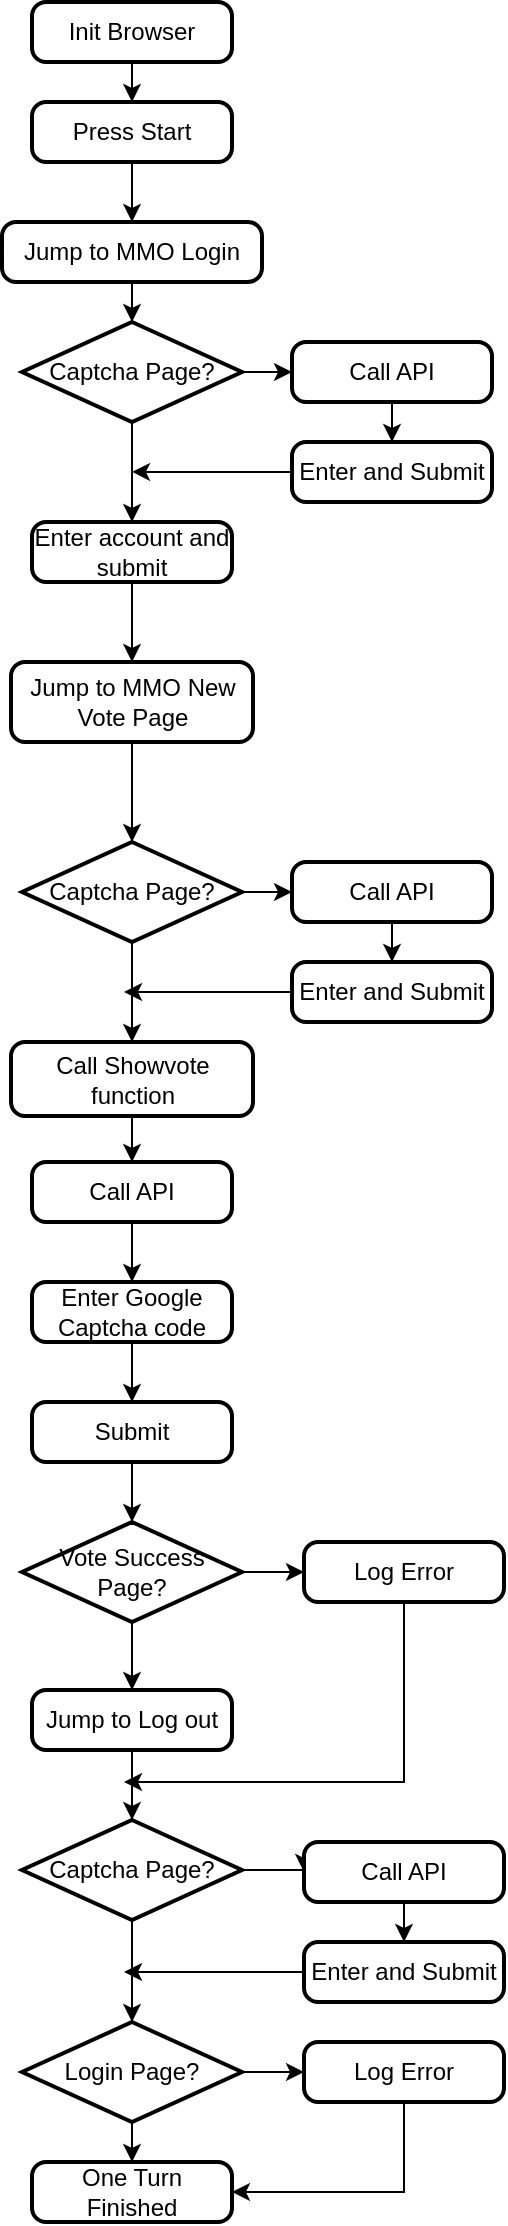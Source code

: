 <mxfile version="20.6.0" type="github">
  <diagram id="C5RBs43oDa-KdzZeNtuy" name="Page-1">
    <mxGraphModel dx="2031" dy="3359" grid="1" gridSize="10" guides="1" tooltips="1" connect="1" arrows="1" fold="1" page="1" pageScale="1" pageWidth="827" pageHeight="1169" math="0" shadow="0">
      <root>
        <mxCell id="WIyWlLk6GJQsqaUBKTNV-0" />
        <mxCell id="WIyWlLk6GJQsqaUBKTNV-1" parent="WIyWlLk6GJQsqaUBKTNV-0" />
        <mxCell id="YACIBhElaQEuO_AgYYL1-11" value="" style="edgeStyle=orthogonalEdgeStyle;rounded=0;orthogonalLoop=1;jettySize=auto;html=1;" parent="WIyWlLk6GJQsqaUBKTNV-1" source="YACIBhElaQEuO_AgYYL1-0" target="YACIBhElaQEuO_AgYYL1-2" edge="1">
          <mxGeometry relative="1" as="geometry" />
        </mxCell>
        <mxCell id="YACIBhElaQEuO_AgYYL1-0" value="Init&amp;nbsp;Browser" style="rounded=1;whiteSpace=wrap;html=1;absoluteArcSize=1;arcSize=14;strokeWidth=2;" parent="WIyWlLk6GJQsqaUBKTNV-1" vertex="1">
          <mxGeometry x="184" y="-2300" width="100" height="30" as="geometry" />
        </mxCell>
        <mxCell id="YACIBhElaQEuO_AgYYL1-15" style="edgeStyle=orthogonalEdgeStyle;rounded=0;orthogonalLoop=1;jettySize=auto;html=1;exitX=0.5;exitY=1;exitDx=0;exitDy=0;entryX=0.5;entryY=0;entryDx=0;entryDy=0;entryPerimeter=0;" parent="WIyWlLk6GJQsqaUBKTNV-1" source="YACIBhElaQEuO_AgYYL1-1" target="YACIBhElaQEuO_AgYYL1-4" edge="1">
          <mxGeometry relative="1" as="geometry" />
        </mxCell>
        <mxCell id="YACIBhElaQEuO_AgYYL1-1" value="Jump&amp;nbsp;to&amp;nbsp;MMO&amp;nbsp;Login" style="rounded=1;whiteSpace=wrap;html=1;absoluteArcSize=1;arcSize=14;strokeWidth=2;" parent="WIyWlLk6GJQsqaUBKTNV-1" vertex="1">
          <mxGeometry x="169" y="-2190" width="130" height="30" as="geometry" />
        </mxCell>
        <mxCell id="YACIBhElaQEuO_AgYYL1-14" style="edgeStyle=orthogonalEdgeStyle;rounded=0;orthogonalLoop=1;jettySize=auto;html=1;exitX=0.5;exitY=1;exitDx=0;exitDy=0;entryX=0.5;entryY=0;entryDx=0;entryDy=0;" parent="WIyWlLk6GJQsqaUBKTNV-1" source="YACIBhElaQEuO_AgYYL1-2" target="YACIBhElaQEuO_AgYYL1-1" edge="1">
          <mxGeometry relative="1" as="geometry" />
        </mxCell>
        <mxCell id="YACIBhElaQEuO_AgYYL1-2" value="Press&amp;nbsp;Start" style="rounded=1;whiteSpace=wrap;html=1;absoluteArcSize=1;arcSize=14;strokeWidth=2;" parent="WIyWlLk6GJQsqaUBKTNV-1" vertex="1">
          <mxGeometry x="184" y="-2250" width="100" height="30" as="geometry" />
        </mxCell>
        <mxCell id="YACIBhElaQEuO_AgYYL1-8" style="edgeStyle=orthogonalEdgeStyle;rounded=0;orthogonalLoop=1;jettySize=auto;html=1;exitX=1;exitY=0.5;exitDx=0;exitDy=0;exitPerimeter=0;" parent="WIyWlLk6GJQsqaUBKTNV-1" source="YACIBhElaQEuO_AgYYL1-4" target="YACIBhElaQEuO_AgYYL1-5" edge="1">
          <mxGeometry relative="1" as="geometry" />
        </mxCell>
        <mxCell id="YACIBhElaQEuO_AgYYL1-9" value="" style="edgeStyle=orthogonalEdgeStyle;rounded=0;orthogonalLoop=1;jettySize=auto;html=1;" parent="WIyWlLk6GJQsqaUBKTNV-1" source="YACIBhElaQEuO_AgYYL1-4" target="YACIBhElaQEuO_AgYYL1-7" edge="1">
          <mxGeometry relative="1" as="geometry" />
        </mxCell>
        <mxCell id="YACIBhElaQEuO_AgYYL1-4" value="Captcha&amp;nbsp;Page?" style="strokeWidth=2;html=1;shape=mxgraph.flowchart.decision;whiteSpace=wrap;" parent="WIyWlLk6GJQsqaUBKTNV-1" vertex="1">
          <mxGeometry x="179" y="-2140" width="110" height="50" as="geometry" />
        </mxCell>
        <mxCell id="YACIBhElaQEuO_AgYYL1-10" value="" style="edgeStyle=orthogonalEdgeStyle;rounded=0;orthogonalLoop=1;jettySize=auto;html=1;" parent="WIyWlLk6GJQsqaUBKTNV-1" source="YACIBhElaQEuO_AgYYL1-5" target="YACIBhElaQEuO_AgYYL1-6" edge="1">
          <mxGeometry relative="1" as="geometry" />
        </mxCell>
        <mxCell id="YACIBhElaQEuO_AgYYL1-5" value="Call API" style="rounded=1;whiteSpace=wrap;html=1;absoluteArcSize=1;arcSize=14;strokeWidth=2;" parent="WIyWlLk6GJQsqaUBKTNV-1" vertex="1">
          <mxGeometry x="314" y="-2130" width="100" height="30" as="geometry" />
        </mxCell>
        <mxCell id="YACIBhElaQEuO_AgYYL1-16" style="edgeStyle=orthogonalEdgeStyle;rounded=0;orthogonalLoop=1;jettySize=auto;html=1;exitX=0;exitY=0.5;exitDx=0;exitDy=0;" parent="WIyWlLk6GJQsqaUBKTNV-1" source="YACIBhElaQEuO_AgYYL1-6" edge="1">
          <mxGeometry relative="1" as="geometry">
            <mxPoint x="234" y="-2065.069" as="targetPoint" />
          </mxGeometry>
        </mxCell>
        <mxCell id="YACIBhElaQEuO_AgYYL1-6" value="Enter and Submit" style="rounded=1;whiteSpace=wrap;html=1;absoluteArcSize=1;arcSize=14;strokeWidth=2;" parent="WIyWlLk6GJQsqaUBKTNV-1" vertex="1">
          <mxGeometry x="314" y="-2080" width="100" height="30" as="geometry" />
        </mxCell>
        <mxCell id="kg2VcP-rL61T63yrzpJs-7" style="edgeStyle=orthogonalEdgeStyle;rounded=0;orthogonalLoop=1;jettySize=auto;html=1;exitX=0.5;exitY=1;exitDx=0;exitDy=0;" edge="1" parent="WIyWlLk6GJQsqaUBKTNV-1" source="YACIBhElaQEuO_AgYYL1-7" target="kg2VcP-rL61T63yrzpJs-0">
          <mxGeometry relative="1" as="geometry" />
        </mxCell>
        <mxCell id="YACIBhElaQEuO_AgYYL1-7" value="Enter account and submit" style="rounded=1;whiteSpace=wrap;html=1;absoluteArcSize=1;arcSize=14;strokeWidth=2;" parent="WIyWlLk6GJQsqaUBKTNV-1" vertex="1">
          <mxGeometry x="184" y="-2040" width="100" height="30" as="geometry" />
        </mxCell>
        <mxCell id="kg2VcP-rL61T63yrzpJs-8" style="edgeStyle=orthogonalEdgeStyle;rounded=0;orthogonalLoop=1;jettySize=auto;html=1;exitX=0.5;exitY=1;exitDx=0;exitDy=0;" edge="1" parent="WIyWlLk6GJQsqaUBKTNV-1" source="kg2VcP-rL61T63yrzpJs-0" target="kg2VcP-rL61T63yrzpJs-1">
          <mxGeometry relative="1" as="geometry" />
        </mxCell>
        <mxCell id="kg2VcP-rL61T63yrzpJs-0" value="Jump&amp;nbsp;to&amp;nbsp;MMO&amp;nbsp;New Vote Page" style="rounded=1;whiteSpace=wrap;html=1;absoluteArcSize=1;arcSize=14;strokeWidth=2;" vertex="1" parent="WIyWlLk6GJQsqaUBKTNV-1">
          <mxGeometry x="173.5" y="-1970" width="121" height="40" as="geometry" />
        </mxCell>
        <mxCell id="kg2VcP-rL61T63yrzpJs-6" style="edgeStyle=orthogonalEdgeStyle;rounded=0;orthogonalLoop=1;jettySize=auto;html=1;exitX=1;exitY=0.5;exitDx=0;exitDy=0;exitPerimeter=0;entryX=0;entryY=0.5;entryDx=0;entryDy=0;" edge="1" parent="WIyWlLk6GJQsqaUBKTNV-1" source="kg2VcP-rL61T63yrzpJs-1" target="kg2VcP-rL61T63yrzpJs-3">
          <mxGeometry relative="1" as="geometry" />
        </mxCell>
        <mxCell id="kg2VcP-rL61T63yrzpJs-11" style="edgeStyle=orthogonalEdgeStyle;rounded=0;orthogonalLoop=1;jettySize=auto;html=1;entryX=0.5;entryY=0;entryDx=0;entryDy=0;" edge="1" parent="WIyWlLk6GJQsqaUBKTNV-1" source="kg2VcP-rL61T63yrzpJs-1" target="kg2VcP-rL61T63yrzpJs-9">
          <mxGeometry relative="1" as="geometry" />
        </mxCell>
        <mxCell id="kg2VcP-rL61T63yrzpJs-1" value="Captcha&amp;nbsp;Page?" style="strokeWidth=2;html=1;shape=mxgraph.flowchart.decision;whiteSpace=wrap;" vertex="1" parent="WIyWlLk6GJQsqaUBKTNV-1">
          <mxGeometry x="179" y="-1880" width="110" height="50" as="geometry" />
        </mxCell>
        <mxCell id="kg2VcP-rL61T63yrzpJs-2" value="" style="edgeStyle=orthogonalEdgeStyle;rounded=0;orthogonalLoop=1;jettySize=auto;html=1;" edge="1" parent="WIyWlLk6GJQsqaUBKTNV-1" source="kg2VcP-rL61T63yrzpJs-3" target="kg2VcP-rL61T63yrzpJs-4">
          <mxGeometry relative="1" as="geometry" />
        </mxCell>
        <mxCell id="kg2VcP-rL61T63yrzpJs-3" value="Call API" style="rounded=1;whiteSpace=wrap;html=1;absoluteArcSize=1;arcSize=14;strokeWidth=2;" vertex="1" parent="WIyWlLk6GJQsqaUBKTNV-1">
          <mxGeometry x="314" y="-1870" width="100" height="30" as="geometry" />
        </mxCell>
        <mxCell id="kg2VcP-rL61T63yrzpJs-12" style="edgeStyle=orthogonalEdgeStyle;rounded=0;orthogonalLoop=1;jettySize=auto;html=1;exitX=0;exitY=0.5;exitDx=0;exitDy=0;" edge="1" parent="WIyWlLk6GJQsqaUBKTNV-1" source="kg2VcP-rL61T63yrzpJs-4">
          <mxGeometry relative="1" as="geometry">
            <mxPoint x="230" y="-1805" as="targetPoint" />
          </mxGeometry>
        </mxCell>
        <mxCell id="kg2VcP-rL61T63yrzpJs-4" value="Enter and Submit" style="rounded=1;whiteSpace=wrap;html=1;absoluteArcSize=1;arcSize=14;strokeWidth=2;" vertex="1" parent="WIyWlLk6GJQsqaUBKTNV-1">
          <mxGeometry x="314" y="-1820" width="100" height="30" as="geometry" />
        </mxCell>
        <mxCell id="kg2VcP-rL61T63yrzpJs-38" style="edgeStyle=orthogonalEdgeStyle;rounded=0;orthogonalLoop=1;jettySize=auto;html=1;exitX=0.5;exitY=1;exitDx=0;exitDy=0;entryX=0.5;entryY=0;entryDx=0;entryDy=0;" edge="1" parent="WIyWlLk6GJQsqaUBKTNV-1" source="kg2VcP-rL61T63yrzpJs-9" target="kg2VcP-rL61T63yrzpJs-13">
          <mxGeometry relative="1" as="geometry" />
        </mxCell>
        <mxCell id="kg2VcP-rL61T63yrzpJs-9" value="Call Showvote function" style="rounded=1;whiteSpace=wrap;html=1;absoluteArcSize=1;arcSize=14;strokeWidth=2;" vertex="1" parent="WIyWlLk6GJQsqaUBKTNV-1">
          <mxGeometry x="173.5" y="-1780" width="121" height="37" as="geometry" />
        </mxCell>
        <mxCell id="kg2VcP-rL61T63yrzpJs-39" style="edgeStyle=orthogonalEdgeStyle;rounded=0;orthogonalLoop=1;jettySize=auto;html=1;exitX=0.5;exitY=1;exitDx=0;exitDy=0;entryX=0.5;entryY=0;entryDx=0;entryDy=0;" edge="1" parent="WIyWlLk6GJQsqaUBKTNV-1" source="kg2VcP-rL61T63yrzpJs-13" target="kg2VcP-rL61T63yrzpJs-14">
          <mxGeometry relative="1" as="geometry" />
        </mxCell>
        <mxCell id="kg2VcP-rL61T63yrzpJs-13" value="Call API" style="rounded=1;whiteSpace=wrap;html=1;absoluteArcSize=1;arcSize=14;strokeWidth=2;" vertex="1" parent="WIyWlLk6GJQsqaUBKTNV-1">
          <mxGeometry x="184" y="-1720" width="100" height="30" as="geometry" />
        </mxCell>
        <mxCell id="kg2VcP-rL61T63yrzpJs-40" style="edgeStyle=orthogonalEdgeStyle;rounded=0;orthogonalLoop=1;jettySize=auto;html=1;exitX=0.5;exitY=1;exitDx=0;exitDy=0;entryX=0.5;entryY=0;entryDx=0;entryDy=0;" edge="1" parent="WIyWlLk6GJQsqaUBKTNV-1" source="kg2VcP-rL61T63yrzpJs-14" target="kg2VcP-rL61T63yrzpJs-15">
          <mxGeometry relative="1" as="geometry" />
        </mxCell>
        <mxCell id="kg2VcP-rL61T63yrzpJs-14" value="Enter Google Captcha code" style="rounded=1;whiteSpace=wrap;html=1;absoluteArcSize=1;arcSize=14;strokeWidth=2;" vertex="1" parent="WIyWlLk6GJQsqaUBKTNV-1">
          <mxGeometry x="184" y="-1660" width="100" height="30" as="geometry" />
        </mxCell>
        <mxCell id="kg2VcP-rL61T63yrzpJs-41" style="edgeStyle=orthogonalEdgeStyle;rounded=0;orthogonalLoop=1;jettySize=auto;html=1;exitX=0.5;exitY=1;exitDx=0;exitDy=0;entryX=0.5;entryY=0;entryDx=0;entryDy=0;entryPerimeter=0;" edge="1" parent="WIyWlLk6GJQsqaUBKTNV-1" source="kg2VcP-rL61T63yrzpJs-15" target="kg2VcP-rL61T63yrzpJs-16">
          <mxGeometry relative="1" as="geometry" />
        </mxCell>
        <mxCell id="kg2VcP-rL61T63yrzpJs-15" value="Submit" style="rounded=1;whiteSpace=wrap;html=1;absoluteArcSize=1;arcSize=14;strokeWidth=2;" vertex="1" parent="WIyWlLk6GJQsqaUBKTNV-1">
          <mxGeometry x="184" y="-1600" width="100" height="30" as="geometry" />
        </mxCell>
        <mxCell id="kg2VcP-rL61T63yrzpJs-25" style="edgeStyle=orthogonalEdgeStyle;rounded=0;orthogonalLoop=1;jettySize=auto;html=1;exitX=0.5;exitY=1;exitDx=0;exitDy=0;exitPerimeter=0;entryX=0.5;entryY=0;entryDx=0;entryDy=0;" edge="1" parent="WIyWlLk6GJQsqaUBKTNV-1" source="kg2VcP-rL61T63yrzpJs-16" target="kg2VcP-rL61T63yrzpJs-18">
          <mxGeometry relative="1" as="geometry" />
        </mxCell>
        <mxCell id="kg2VcP-rL61T63yrzpJs-28" style="edgeStyle=orthogonalEdgeStyle;rounded=0;orthogonalLoop=1;jettySize=auto;html=1;exitX=1;exitY=0.5;exitDx=0;exitDy=0;exitPerimeter=0;entryX=0;entryY=0.5;entryDx=0;entryDy=0;" edge="1" parent="WIyWlLk6GJQsqaUBKTNV-1" source="kg2VcP-rL61T63yrzpJs-16" target="kg2VcP-rL61T63yrzpJs-17">
          <mxGeometry relative="1" as="geometry" />
        </mxCell>
        <mxCell id="kg2VcP-rL61T63yrzpJs-16" value="Vote Success Page?" style="strokeWidth=2;html=1;shape=mxgraph.flowchart.decision;whiteSpace=wrap;" vertex="1" parent="WIyWlLk6GJQsqaUBKTNV-1">
          <mxGeometry x="179" y="-1540" width="110" height="50" as="geometry" />
        </mxCell>
        <mxCell id="kg2VcP-rL61T63yrzpJs-29" style="edgeStyle=orthogonalEdgeStyle;rounded=0;orthogonalLoop=1;jettySize=auto;html=1;exitX=0.5;exitY=1;exitDx=0;exitDy=0;" edge="1" parent="WIyWlLk6GJQsqaUBKTNV-1" source="kg2VcP-rL61T63yrzpJs-17">
          <mxGeometry relative="1" as="geometry">
            <mxPoint x="230" y="-1410" as="targetPoint" />
            <Array as="points">
              <mxPoint x="370" y="-1410" />
              <mxPoint x="240" y="-1410" />
            </Array>
          </mxGeometry>
        </mxCell>
        <mxCell id="kg2VcP-rL61T63yrzpJs-17" value="Log Error" style="rounded=1;whiteSpace=wrap;html=1;absoluteArcSize=1;arcSize=14;strokeWidth=2;" vertex="1" parent="WIyWlLk6GJQsqaUBKTNV-1">
          <mxGeometry x="320" y="-1530" width="100" height="30" as="geometry" />
        </mxCell>
        <mxCell id="kg2VcP-rL61T63yrzpJs-27" style="edgeStyle=orthogonalEdgeStyle;rounded=0;orthogonalLoop=1;jettySize=auto;html=1;exitX=0.5;exitY=1;exitDx=0;exitDy=0;entryX=0.5;entryY=0;entryDx=0;entryDy=0;entryPerimeter=0;" edge="1" parent="WIyWlLk6GJQsqaUBKTNV-1" source="kg2VcP-rL61T63yrzpJs-18" target="kg2VcP-rL61T63yrzpJs-20">
          <mxGeometry relative="1" as="geometry" />
        </mxCell>
        <mxCell id="kg2VcP-rL61T63yrzpJs-18" value="Jump to Log out" style="rounded=1;whiteSpace=wrap;html=1;absoluteArcSize=1;arcSize=14;strokeWidth=2;" vertex="1" parent="WIyWlLk6GJQsqaUBKTNV-1">
          <mxGeometry x="184" y="-1456" width="100" height="30" as="geometry" />
        </mxCell>
        <mxCell id="kg2VcP-rL61T63yrzpJs-19" style="edgeStyle=orthogonalEdgeStyle;rounded=0;orthogonalLoop=1;jettySize=auto;html=1;exitX=1;exitY=0.5;exitDx=0;exitDy=0;exitPerimeter=0;entryX=0;entryY=0.5;entryDx=0;entryDy=0;" edge="1" parent="WIyWlLk6GJQsqaUBKTNV-1" source="kg2VcP-rL61T63yrzpJs-20" target="kg2VcP-rL61T63yrzpJs-22">
          <mxGeometry relative="1" as="geometry" />
        </mxCell>
        <mxCell id="kg2VcP-rL61T63yrzpJs-34" style="edgeStyle=orthogonalEdgeStyle;rounded=0;orthogonalLoop=1;jettySize=auto;html=1;exitX=0.5;exitY=1;exitDx=0;exitDy=0;exitPerimeter=0;entryX=0.5;entryY=0;entryDx=0;entryDy=0;entryPerimeter=0;" edge="1" parent="WIyWlLk6GJQsqaUBKTNV-1" source="kg2VcP-rL61T63yrzpJs-20" target="kg2VcP-rL61T63yrzpJs-30">
          <mxGeometry relative="1" as="geometry" />
        </mxCell>
        <mxCell id="kg2VcP-rL61T63yrzpJs-20" value="Captcha&amp;nbsp;Page?" style="strokeWidth=2;html=1;shape=mxgraph.flowchart.decision;whiteSpace=wrap;" vertex="1" parent="WIyWlLk6GJQsqaUBKTNV-1">
          <mxGeometry x="179" y="-1391" width="110" height="50" as="geometry" />
        </mxCell>
        <mxCell id="kg2VcP-rL61T63yrzpJs-21" value="" style="edgeStyle=orthogonalEdgeStyle;rounded=0;orthogonalLoop=1;jettySize=auto;html=1;" edge="1" parent="WIyWlLk6GJQsqaUBKTNV-1" source="kg2VcP-rL61T63yrzpJs-22" target="kg2VcP-rL61T63yrzpJs-24">
          <mxGeometry relative="1" as="geometry" />
        </mxCell>
        <mxCell id="kg2VcP-rL61T63yrzpJs-22" value="Call API" style="rounded=1;whiteSpace=wrap;html=1;absoluteArcSize=1;arcSize=14;strokeWidth=2;" vertex="1" parent="WIyWlLk6GJQsqaUBKTNV-1">
          <mxGeometry x="320" y="-1380" width="100" height="30" as="geometry" />
        </mxCell>
        <mxCell id="kg2VcP-rL61T63yrzpJs-42" style="edgeStyle=orthogonalEdgeStyle;rounded=0;orthogonalLoop=1;jettySize=auto;html=1;exitX=0;exitY=0.5;exitDx=0;exitDy=0;" edge="1" parent="WIyWlLk6GJQsqaUBKTNV-1" source="kg2VcP-rL61T63yrzpJs-24">
          <mxGeometry relative="1" as="geometry">
            <mxPoint x="230" y="-1315" as="targetPoint" />
          </mxGeometry>
        </mxCell>
        <mxCell id="kg2VcP-rL61T63yrzpJs-24" value="Enter and Submit" style="rounded=1;whiteSpace=wrap;html=1;absoluteArcSize=1;arcSize=14;strokeWidth=2;" vertex="1" parent="WIyWlLk6GJQsqaUBKTNV-1">
          <mxGeometry x="320" y="-1330" width="100" height="30" as="geometry" />
        </mxCell>
        <mxCell id="kg2VcP-rL61T63yrzpJs-33" style="edgeStyle=orthogonalEdgeStyle;rounded=0;orthogonalLoop=1;jettySize=auto;html=1;exitX=0.5;exitY=1;exitDx=0;exitDy=0;exitPerimeter=0;entryX=0.5;entryY=0;entryDx=0;entryDy=0;" edge="1" parent="WIyWlLk6GJQsqaUBKTNV-1" source="kg2VcP-rL61T63yrzpJs-30" target="kg2VcP-rL61T63yrzpJs-31">
          <mxGeometry relative="1" as="geometry" />
        </mxCell>
        <mxCell id="kg2VcP-rL61T63yrzpJs-36" style="edgeStyle=orthogonalEdgeStyle;rounded=0;orthogonalLoop=1;jettySize=auto;html=1;exitX=1;exitY=0.5;exitDx=0;exitDy=0;exitPerimeter=0;entryX=0;entryY=0.5;entryDx=0;entryDy=0;" edge="1" parent="WIyWlLk6GJQsqaUBKTNV-1" source="kg2VcP-rL61T63yrzpJs-30" target="kg2VcP-rL61T63yrzpJs-32">
          <mxGeometry relative="1" as="geometry" />
        </mxCell>
        <mxCell id="kg2VcP-rL61T63yrzpJs-30" value="Login Page?" style="strokeWidth=2;html=1;shape=mxgraph.flowchart.decision;whiteSpace=wrap;" vertex="1" parent="WIyWlLk6GJQsqaUBKTNV-1">
          <mxGeometry x="179" y="-1290" width="110" height="50" as="geometry" />
        </mxCell>
        <mxCell id="kg2VcP-rL61T63yrzpJs-31" value="One Turn Finished" style="rounded=1;whiteSpace=wrap;html=1;absoluteArcSize=1;arcSize=14;strokeWidth=2;" vertex="1" parent="WIyWlLk6GJQsqaUBKTNV-1">
          <mxGeometry x="184" y="-1220" width="100" height="30" as="geometry" />
        </mxCell>
        <mxCell id="kg2VcP-rL61T63yrzpJs-37" style="edgeStyle=orthogonalEdgeStyle;rounded=0;orthogonalLoop=1;jettySize=auto;html=1;exitX=0.5;exitY=1;exitDx=0;exitDy=0;entryX=1;entryY=0.5;entryDx=0;entryDy=0;" edge="1" parent="WIyWlLk6GJQsqaUBKTNV-1" source="kg2VcP-rL61T63yrzpJs-32" target="kg2VcP-rL61T63yrzpJs-31">
          <mxGeometry relative="1" as="geometry" />
        </mxCell>
        <mxCell id="kg2VcP-rL61T63yrzpJs-32" value="Log Error" style="rounded=1;whiteSpace=wrap;html=1;absoluteArcSize=1;arcSize=14;strokeWidth=2;" vertex="1" parent="WIyWlLk6GJQsqaUBKTNV-1">
          <mxGeometry x="320" y="-1280" width="100" height="30" as="geometry" />
        </mxCell>
      </root>
    </mxGraphModel>
  </diagram>
</mxfile>
